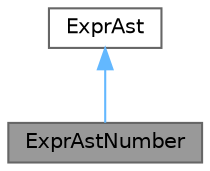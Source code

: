 digraph "ExprAstNumber"
{
 // INTERACTIVE_SVG=YES
 // LATEX_PDF_SIZE
  bgcolor="transparent";
  edge [fontname=Helvetica,fontsize=10,labelfontname=Helvetica,labelfontsize=10];
  node [fontname=Helvetica,fontsize=10,shape=box,height=0.2,width=0.4];
  Node1 [label="ExprAstNumber",height=0.2,width=0.4,color="gray40", fillcolor="grey60", style="filled", fontcolor="black",tooltip="Class representing a number in the AST."];
  Node2 -> Node1 [dir="back",color="steelblue1",style="solid"];
  Node2 [label="ExprAst",height=0.2,width=0.4,color="gray40", fillcolor="white", style="filled",URL="$dc/dfa/class_expr_ast.html",tooltip="Base class for all nodes in the abstract syntax tree of an expression."];
}
